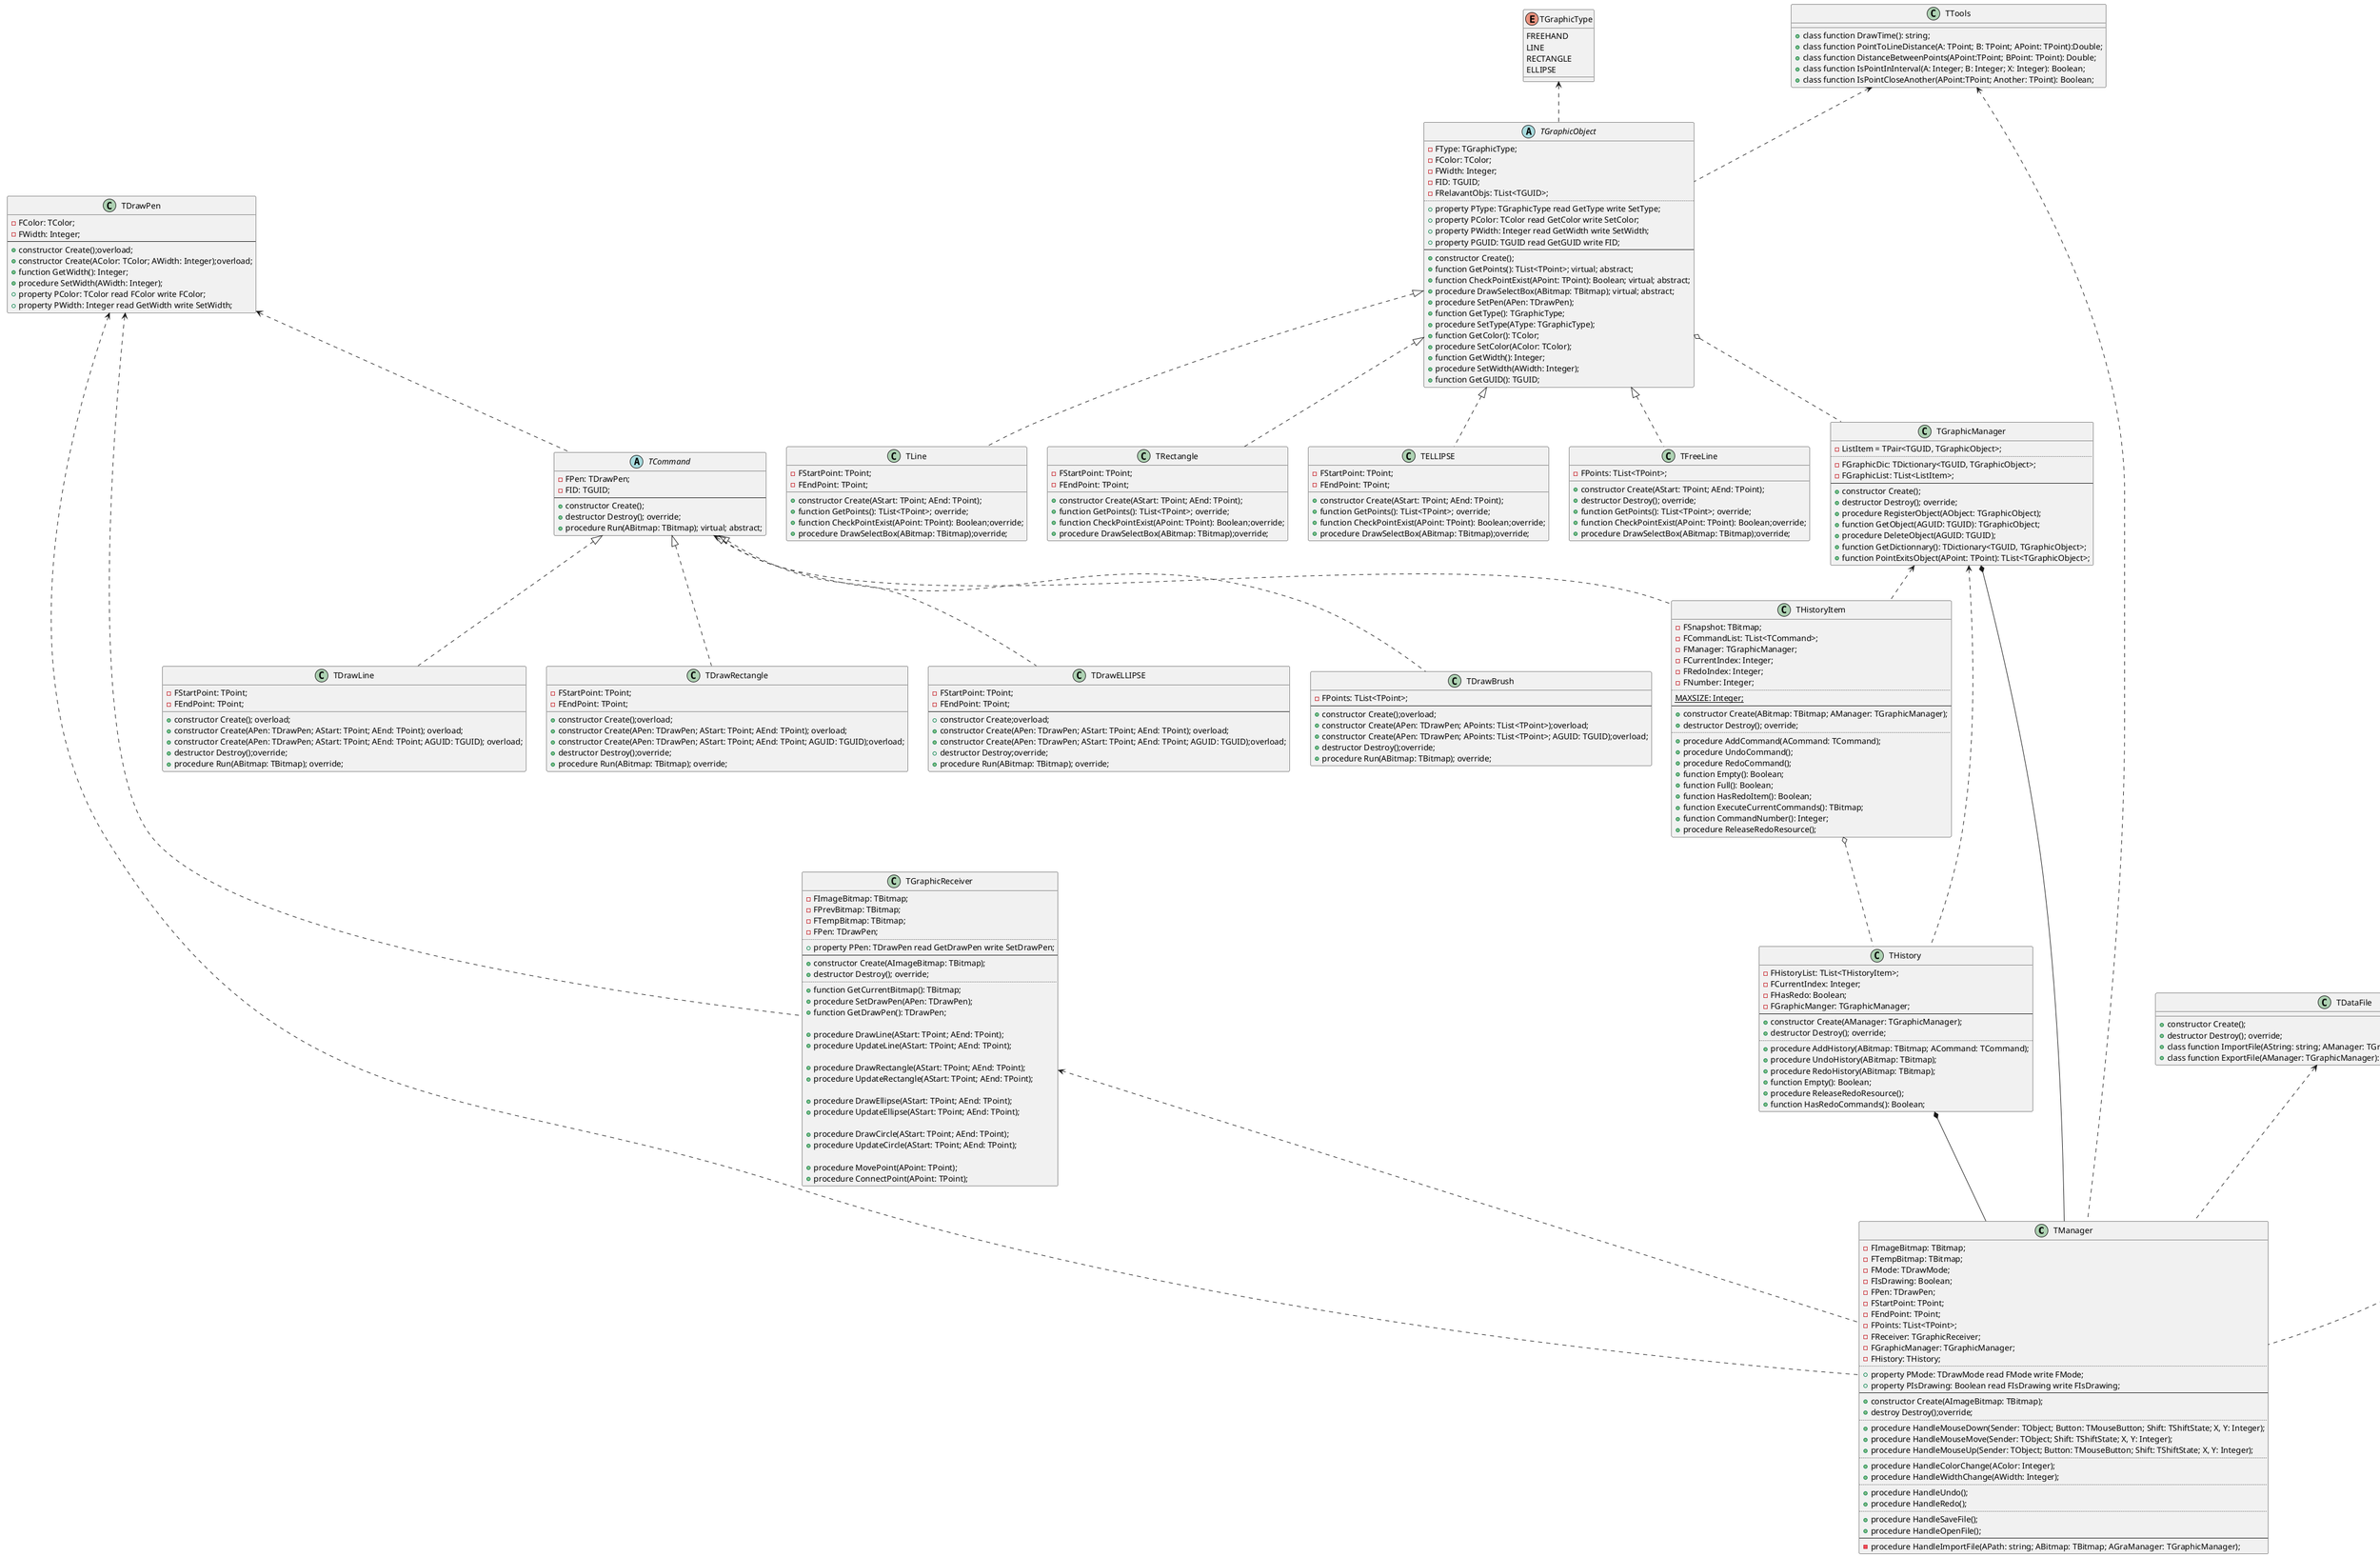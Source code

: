 @startuml DrawUML

class TManager {
    -FImageBitmap: TBitmap;
    -FTempBitmap: TBitmap;
    -FMode: TDrawMode;
    -FIsDrawing: Boolean;
    -FPen: TDrawPen; 
    -FStartPoint: TPoint;
    -FEndPoint: TPoint;
    -FPoints: TList<TPoint>;
    -FReceiver: TGraphicReceiver;
    -FGraphicManager: TGraphicManager;
    -FHistory: THistory;
    ..
    +property PMode: TDrawMode read FMode write FMode;
    +property PIsDrawing: Boolean read FIsDrawing write FIsDrawing;
    --
    +constructor Create(AImageBitmap: TBitmap);
    +destroy Destroy();override;
    ..
    +procedure HandleMouseDown(Sender: TObject; Button: TMouseButton; Shift: TShiftState; X, Y: Integer);
    +procedure HandleMouseMove(Sender: TObject; Shift: TShiftState; X, Y: Integer);
    +procedure HandleMouseUp(Sender: TObject; Button: TMouseButton; Shift: TShiftState; X, Y: Integer);
    ..
    +procedure HandleColorChange(AColor: Integer);
    +procedure HandleWidthChange(AWidth: Integer);
    ..
    +procedure HandleUndo();
    +procedure HandleRedo();
    ..
    +procedure HandleSaveFile();
    +procedure HandleOpenFile();
    --
    -procedure HandleImportFile(APath: string; ABitmap: TBitmap; AGraManager: TGraphicManager);
}

class TGraphicReceiver {
    -FImageBitmap: TBitmap;
    -FPrevBitmap: TBitmap;
    -FTempBitmap: TBitmap;
    -FPen: TDrawPen;
    ..
    +property PPen: TDrawPen read GetDrawPen write SetDrawPen;
    --
    +constructor Create(AImageBitmap: TBitmap);
    +destructor Destroy(); override;
    ..
    +function GetCurrentBitmap(): TBitmap;
    +procedure SetDrawPen(APen: TDrawPen);
    +function GetDrawPen(): TDrawPen;

    +procedure DrawLine(AStart: TPoint; AEnd: TPoint);
    +procedure UpdateLine(AStart: TPoint; AEnd: TPoint);

    +procedure DrawRectangle(AStart: TPoint; AEnd: TPoint);
    +procedure UpdateRectangle(AStart: TPoint; AEnd: TPoint);

    +procedure DrawEllipse(AStart: TPoint; AEnd: TPoint);
    +procedure UpdateEllipse(AStart: TPoint; AEnd: TPoint);

    +procedure DrawCircle(AStart: TPoint; AEnd: TPoint);
    +procedure UpdateCircle(AStart: TPoint; AEnd: TPoint);

    +procedure MovePoint(APoint: TPoint);
    +procedure ConnectPoint(APoint: TPoint);
}

TGraphicReceiver <.. TManager

enum TGraphicType {
    FREEHAND 
    LINE 
    RECTANGLE 
    ELLIPSE
}

abstract class TGraphicObject {
    -FType: TGraphicType;
    -FColor: TColor;
    -FWidth: Integer;
    -FID: TGUID;
    -FRelavantObjs: TList<TGUID>;
    ..
    +property PType: TGraphicType read GetType write SetType;
    +property PColor: TColor read GetColor write SetColor;
    +property PWidth: Integer read GetWidth write SetWidth;
    +property PGUID: TGUID read GetGUID write FID;
    --
    +constructor Create();
    +function GetPoints(): TList<TPoint>; virtual; abstract;
    +function CheckPointExist(APoint: TPoint): Boolean; virtual; abstract;
    +procedure DrawSelectBox(ABitmap: TBitmap); virtual; abstract;
    +procedure SetPen(APen: TDrawPen);
    +function GetType(): TGraphicType;
    +procedure SetType(AType: TGraphicType);
    +function GetColor(): TColor;
    +procedure SetColor(AColor: TColor);
    +function GetWidth(): Integer;
    +procedure SetWidth(AWidth: Integer);
    +function GetGUID(): TGUID; 
}

TGraphicType <.. TGraphicObject

class TLine {
    -FStartPoint: TPoint;
    -FEndPoint: TPoint;
    +constructor Create(AStart: TPoint; AEnd: TPoint);
    +function GetPoints(): TList<TPoint>; override;
    +function CheckPointExist(APoint: TPoint): Boolean;override;
    +procedure DrawSelectBox(ABitmap: TBitmap);override;
}

class TRectangle {
    -FStartPoint: TPoint;
    -FEndPoint: TPoint;
    +constructor Create(AStart: TPoint; AEnd: TPoint);
    +function GetPoints(): TList<TPoint>; override;
    +function CheckPointExist(APoint: TPoint): Boolean;override;
    +procedure DrawSelectBox(ABitmap: TBitmap);override;
}

class TELLIPSE {
    -FStartPoint: TPoint;
    -FEndPoint: TPoint;
    +constructor Create(AStart: TPoint; AEnd: TPoint);
    +function GetPoints(): TList<TPoint>; override;
    +function CheckPointExist(APoint: TPoint): Boolean;override;
    +procedure DrawSelectBox(ABitmap: TBitmap);override;
}

class TFreeLine {
    -FPoints: TList<TPoint>;
    +constructor Create(AStart: TPoint; AEnd: TPoint);
    +destructor Destroy(); override;
    +function GetPoints(): TList<TPoint>; override;
    +function CheckPointExist(APoint: TPoint): Boolean;override;
    +procedure DrawSelectBox(ABitmap: TBitmap);override;
}

TGraphicObject <|.. TLine
TGraphicObject <|.. TRectangle
TGraphicObject <|.. TELLIPSE
TGraphicObject <|.. TFreeLine


class TGraphicManager {
    -ListItem = TPair<TGUID, TGraphicObject>;
    ..
    -FGraphicDic: TDictionary<TGUID, TGraphicObject>;
    -FGraphicList: TList<ListItem>;
    --
    +constructor Create();
    +destructor Destroy(); override;
    +procedure RegisterObject(AObject: TGraphicObject);
    +function GetObject(AGUID: TGUID): TGraphicObject;
    +procedure DeleteObject(AGUID: TGUID);
    +function GetDictionnary(): TDictionary<TGUID, TGraphicObject>;
    +function PointExitsObject(APoint: TPoint): TList<TGraphicObject>;
}

TGraphicObject o.. TGraphicManager 


class TDataFile {
    +constructor Create();
    +destructor Destroy(); override;
    +class function ImportFile(AString: string; AManager: TGraphicManager): TList<TGraphicObject>;
    +class function ExportFile(AManager: TGraphicManager): ISuperObject;
}


abstract class TCommand {
    -FPen: TDrawPen;
    -FID: TGUID;
    --
    +constructor Create();
    +destructor Destroy(); override;
    +procedure Run(ABitmap: TBitmap); virtual; abstract;
}

class TDrawLine {
    -FStartPoint: TPoint;
    -FEndPoint: TPoint;
    +constructor Create(); overload;
    +constructor Create(APen: TDrawPen; AStart: TPoint; AEnd: TPoint); overload;
    +constructor Create(APen: TDrawPen; AStart: TPoint; AEnd: TPoint; AGUID: TGUID); overload;
    +destructor Destroy();override;
    +procedure Run(ABitmap: TBitmap); override;
}

class TDrawRectangle {
    -FStartPoint: TPoint;
    -FEndPoint: TPoint;
    +constructor Create();overload;
    +constructor Create(APen: TDrawPen; AStart: TPoint; AEnd: TPoint); overload;
    +constructor Create(APen: TDrawPen; AStart: TPoint; AEnd: TPoint; AGUID: TGUID);overload;
    +destructor Destroy();override;
    +procedure Run(ABitmap: TBitmap); override;
}

class TDrawELLIPSE {
    -FStartPoint: TPoint;
    -FEndPoint: TPoint;
    --
    +constructor Create;overload;
    +constructor Create(APen: TDrawPen; AStart: TPoint; AEnd: TPoint); overload;
    +constructor Create(APen: TDrawPen; AStart: TPoint; AEnd: TPoint; AGUID: TGUID);overload;
    +destructor Destroy;override;
    +procedure Run(ABitmap: TBitmap); override; 
}

class TDrawBrush {
    -FPoints: TList<TPoint>;
    --
    +constructor Create();overload;
    +constructor Create(APen: TDrawPen; APoints: TList<TPoint>);overload;
    +constructor Create(APen: TDrawPen; APoints: TList<TPoint>; AGUID: TGUID);overload;
    +destructor Destroy();override;
    +procedure Run(ABitmap: TBitmap); override;
}

TCommand <|.. TDrawLine   
TCommand <|.. TDrawRectangle   
TCommand <|.. TDrawELLIPSE   
TCommand <|.. TDrawBrush   

class THistoryItem {
    -FSnapshot: TBitmap;
    -FCommandList: TList<TCommand>;
    -FManager: TGraphicManager;
    -FCurrentIndex: Integer; 
    -FRedoIndex: Integer;    
    -FNumber: Integer;       
    ..
    {static} MAXSIZE: Integer;     
    --
    +constructor Create(ABitmap: TBitmap; AManager: TGraphicManager);
    +destructor Destroy(); override;
    ..
    +procedure AddCommand(ACommand: TCommand);
    +procedure UndoCommand();
    +procedure RedoCommand();
    +function Empty(): Boolean;
    +function Full(): Boolean;
    +function HasRedoItem(): Boolean;
    +function ExecuteCurrentCommands(): TBitmap;
    +function CommandNumber(): Integer;
    +procedure ReleaseRedoResource();
}

class THistory {
    -FHistoryList: TList<THistoryItem>;
    -FCurrentIndex: Integer;
    -FHasRedo: Boolean;
    -FGraphicManger: TGraphicManager;
    --
    +constructor Create(AManager: TGraphicManager);
    +destructor Destroy(); override;
    ..
    +procedure AddHistory(ABitmap: TBitmap; ACommand: TCommand);
    +procedure UndoHistory(ABitmap: TBitmap);
    +procedure RedoHistory(ABitmap: TBitmap);
    +function Empty(): Boolean;
    +procedure ReleaseRedoResource();
    +function HasRedoCommands(): Boolean;
}

TCommand <.. THistoryItem
THistoryItem o.. THistory

enum TDrawMode {
    drawBRUSH
    drawLINE
    drawRECTANGLE
    drawCIRCLE
    drawERASE
    drawSELECT
    drawELLIPSE
}

class TDrawPen {
    -FColor: TColor;
    -FWidth: Integer;
    --
    +constructor Create();overload;
    +constructor Create(AColor: TColor; AWidth: Integer);overload;
    +function GetWidth(): Integer;
    +procedure SetWidth(AWidth: Integer);
    +property PColor: TColor read FColor write FColor;
    +property PWidth: Integer read GetWidth write SetWidth;
}

THistory *-- TManager
TGraphicManager *-- TManager
TDrawPen <.. TManager
TDrawMode <.. TManager
TDrawPen <.. TCommand

TGraphicManager <.. THistory
TGraphicManager <.. THistoryItem

TDrawPen <.. TGraphicReceiver
TDataFile <.. TManager

class TTools {
    +class function DrawTime(): string;
    +class function PointToLineDistance(A: TPoint; B: TPoint; APoint: TPoint):Double;
    +class function DistanceBetweenPoints(APoint:TPoint; BPoint: TPoint): Double;
    +class function IsPointInInterval(A: Integer; B: Integer; X: Integer): Boolean;
    +class function IsPointCloseAnother(APoint:TPoint; Another: TPoint): Boolean;
}

TTools <.. TGraphicObject
TTools <.. TManager

@enduml


